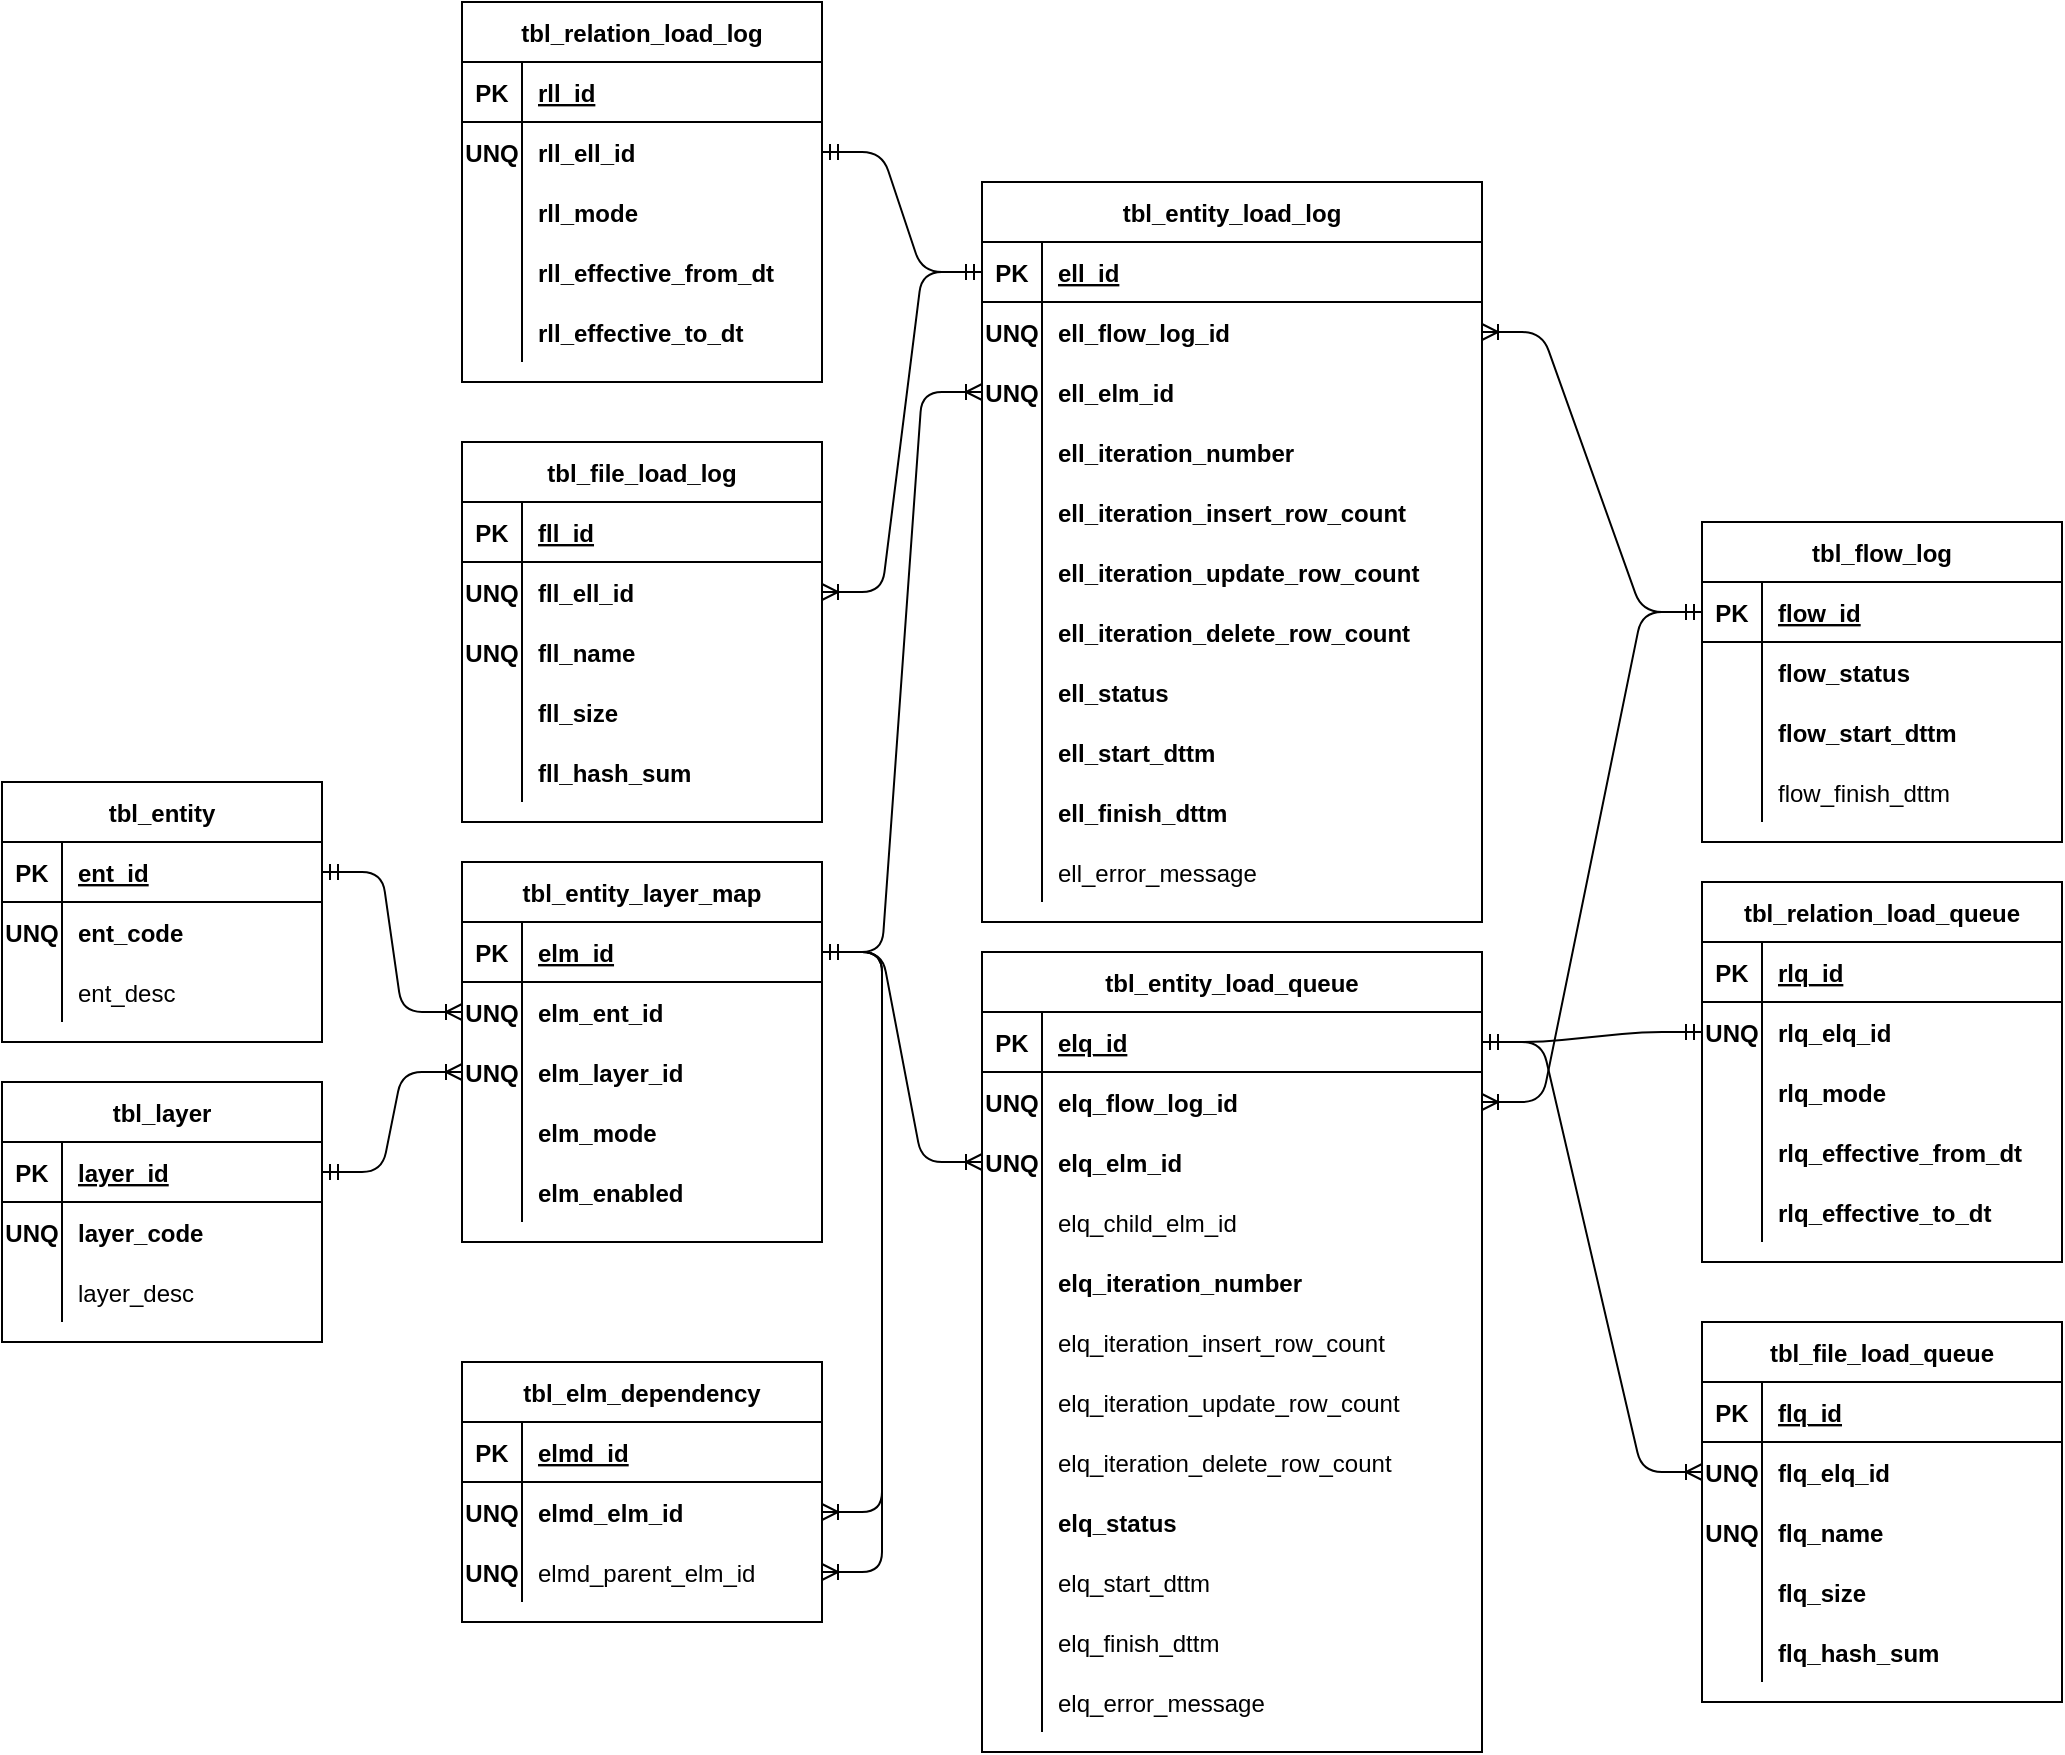 <mxfile version="14.5.1" type="device"><diagram id="R2lEEEUBdFMjLlhIrx00" name="Page-1"><mxGraphModel dx="2032" dy="1892" grid="1" gridSize="10" guides="1" tooltips="1" connect="1" arrows="1" fold="1" page="1" pageScale="1" pageWidth="850" pageHeight="1100" math="0" shadow="0" extFonts="Permanent Marker^https://fonts.googleapis.com/css?family=Permanent+Marker"><root><mxCell id="0"/><mxCell id="1" parent="0"/><mxCell id="C-vyLk0tnHw3VtMMgP7b-2" value="tbl_layer" style="shape=table;startSize=30;container=1;collapsible=1;childLayout=tableLayout;fixedRows=1;rowLines=0;fontStyle=1;align=center;resizeLast=1;" parent="1" vertex="1"><mxGeometry x="-20" y="120" width="160" height="130" as="geometry"/></mxCell><mxCell id="C-vyLk0tnHw3VtMMgP7b-3" value="" style="shape=partialRectangle;collapsible=0;dropTarget=0;pointerEvents=0;fillColor=none;points=[[0,0.5],[1,0.5]];portConstraint=eastwest;top=0;left=0;right=0;bottom=1;" parent="C-vyLk0tnHw3VtMMgP7b-2" vertex="1"><mxGeometry y="30" width="160" height="30" as="geometry"/></mxCell><mxCell id="C-vyLk0tnHw3VtMMgP7b-4" value="PK" style="shape=partialRectangle;overflow=hidden;connectable=0;fillColor=none;top=0;left=0;bottom=0;right=0;fontStyle=1;" parent="C-vyLk0tnHw3VtMMgP7b-3" vertex="1"><mxGeometry width="30" height="30" as="geometry"/></mxCell><mxCell id="C-vyLk0tnHw3VtMMgP7b-5" value="layer_id" style="shape=partialRectangle;overflow=hidden;connectable=0;fillColor=none;top=0;left=0;bottom=0;right=0;align=left;spacingLeft=6;fontStyle=5;" parent="C-vyLk0tnHw3VtMMgP7b-3" vertex="1"><mxGeometry x="30" width="130" height="30" as="geometry"/></mxCell><mxCell id="C-vyLk0tnHw3VtMMgP7b-6" value="" style="shape=partialRectangle;collapsible=0;dropTarget=0;pointerEvents=0;fillColor=none;points=[[0,0.5],[1,0.5]];portConstraint=eastwest;top=0;left=0;right=0;bottom=0;" parent="C-vyLk0tnHw3VtMMgP7b-2" vertex="1"><mxGeometry y="60" width="160" height="30" as="geometry"/></mxCell><mxCell id="C-vyLk0tnHw3VtMMgP7b-7" value="UNQ" style="shape=partialRectangle;overflow=hidden;connectable=0;fillColor=none;top=0;left=0;bottom=0;right=0;fontStyle=1" parent="C-vyLk0tnHw3VtMMgP7b-6" vertex="1"><mxGeometry width="30" height="30" as="geometry"/></mxCell><mxCell id="C-vyLk0tnHw3VtMMgP7b-8" value="layer_code" style="shape=partialRectangle;overflow=hidden;connectable=0;fillColor=none;top=0;left=0;bottom=0;right=0;align=left;spacingLeft=6;fontStyle=1" parent="C-vyLk0tnHw3VtMMgP7b-6" vertex="1"><mxGeometry x="30" width="130" height="30" as="geometry"/></mxCell><mxCell id="C-vyLk0tnHw3VtMMgP7b-9" value="" style="shape=partialRectangle;collapsible=0;dropTarget=0;pointerEvents=0;fillColor=none;points=[[0,0.5],[1,0.5]];portConstraint=eastwest;top=0;left=0;right=0;bottom=0;" parent="C-vyLk0tnHw3VtMMgP7b-2" vertex="1"><mxGeometry y="90" width="160" height="30" as="geometry"/></mxCell><mxCell id="C-vyLk0tnHw3VtMMgP7b-10" value="" style="shape=partialRectangle;overflow=hidden;connectable=0;fillColor=none;top=0;left=0;bottom=0;right=0;" parent="C-vyLk0tnHw3VtMMgP7b-9" vertex="1"><mxGeometry width="30" height="30" as="geometry"/></mxCell><mxCell id="C-vyLk0tnHw3VtMMgP7b-11" value="layer_desc" style="shape=partialRectangle;overflow=hidden;connectable=0;fillColor=none;top=0;left=0;bottom=0;right=0;align=left;spacingLeft=6;" parent="C-vyLk0tnHw3VtMMgP7b-9" vertex="1"><mxGeometry x="30" width="130" height="30" as="geometry"/></mxCell><mxCell id="C-vyLk0tnHw3VtMMgP7b-13" value="tbl_flow_log" style="shape=table;startSize=30;container=1;collapsible=1;childLayout=tableLayout;fixedRows=1;rowLines=0;fontStyle=1;align=center;resizeLast=1;" parent="1" vertex="1"><mxGeometry x="830" y="-160" width="180" height="160" as="geometry"/></mxCell><mxCell id="C-vyLk0tnHw3VtMMgP7b-14" value="" style="shape=partialRectangle;collapsible=0;dropTarget=0;pointerEvents=0;fillColor=none;points=[[0,0.5],[1,0.5]];portConstraint=eastwest;top=0;left=0;right=0;bottom=1;" parent="C-vyLk0tnHw3VtMMgP7b-13" vertex="1"><mxGeometry y="30" width="180" height="30" as="geometry"/></mxCell><mxCell id="C-vyLk0tnHw3VtMMgP7b-15" value="PK" style="shape=partialRectangle;overflow=hidden;connectable=0;fillColor=none;top=0;left=0;bottom=0;right=0;fontStyle=1;" parent="C-vyLk0tnHw3VtMMgP7b-14" vertex="1"><mxGeometry width="30" height="30" as="geometry"/></mxCell><mxCell id="C-vyLk0tnHw3VtMMgP7b-16" value="flow_id" style="shape=partialRectangle;overflow=hidden;connectable=0;fillColor=none;top=0;left=0;bottom=0;right=0;align=left;spacingLeft=6;fontStyle=5;" parent="C-vyLk0tnHw3VtMMgP7b-14" vertex="1"><mxGeometry x="30" width="150" height="30" as="geometry"/></mxCell><mxCell id="n-sqBbWJOkg3POBEZH9E-104" value="" style="shape=partialRectangle;collapsible=0;dropTarget=0;pointerEvents=0;fillColor=none;points=[[0,0.5],[1,0.5]];portConstraint=eastwest;top=0;left=0;right=0;bottom=0;" parent="C-vyLk0tnHw3VtMMgP7b-13" vertex="1"><mxGeometry y="60" width="180" height="30" as="geometry"/></mxCell><mxCell id="n-sqBbWJOkg3POBEZH9E-105" value="" style="shape=partialRectangle;overflow=hidden;connectable=0;fillColor=none;top=0;left=0;bottom=0;right=0;" parent="n-sqBbWJOkg3POBEZH9E-104" vertex="1"><mxGeometry width="30" height="30" as="geometry"/></mxCell><mxCell id="n-sqBbWJOkg3POBEZH9E-106" value="flow_status" style="shape=partialRectangle;overflow=hidden;connectable=0;fillColor=none;top=0;left=0;bottom=0;right=0;align=left;spacingLeft=6;fontStyle=1" parent="n-sqBbWJOkg3POBEZH9E-104" vertex="1"><mxGeometry x="30" width="150" height="30" as="geometry"/></mxCell><mxCell id="C-vyLk0tnHw3VtMMgP7b-17" value="" style="shape=partialRectangle;collapsible=0;dropTarget=0;pointerEvents=0;fillColor=none;points=[[0,0.5],[1,0.5]];portConstraint=eastwest;top=0;left=0;right=0;bottom=0;" parent="C-vyLk0tnHw3VtMMgP7b-13" vertex="1"><mxGeometry y="90" width="180" height="30" as="geometry"/></mxCell><mxCell id="C-vyLk0tnHw3VtMMgP7b-18" value="" style="shape=partialRectangle;overflow=hidden;connectable=0;fillColor=none;top=0;left=0;bottom=0;right=0;" parent="C-vyLk0tnHw3VtMMgP7b-17" vertex="1"><mxGeometry width="30" height="30" as="geometry"/></mxCell><mxCell id="C-vyLk0tnHw3VtMMgP7b-19" value="flow_start_dttm" style="shape=partialRectangle;overflow=hidden;connectable=0;fillColor=none;top=0;left=0;bottom=0;right=0;align=left;spacingLeft=6;fontStyle=1" parent="C-vyLk0tnHw3VtMMgP7b-17" vertex="1"><mxGeometry x="30" width="150" height="30" as="geometry"/></mxCell><mxCell id="C-vyLk0tnHw3VtMMgP7b-20" value="" style="shape=partialRectangle;collapsible=0;dropTarget=0;pointerEvents=0;fillColor=none;points=[[0,0.5],[1,0.5]];portConstraint=eastwest;top=0;left=0;right=0;bottom=0;" parent="C-vyLk0tnHw3VtMMgP7b-13" vertex="1"><mxGeometry y="120" width="180" height="30" as="geometry"/></mxCell><mxCell id="C-vyLk0tnHw3VtMMgP7b-21" value="" style="shape=partialRectangle;overflow=hidden;connectable=0;fillColor=none;top=0;left=0;bottom=0;right=0;" parent="C-vyLk0tnHw3VtMMgP7b-20" vertex="1"><mxGeometry width="30" height="30" as="geometry"/></mxCell><mxCell id="C-vyLk0tnHw3VtMMgP7b-22" value="flow_finish_dttm" style="shape=partialRectangle;overflow=hidden;connectable=0;fillColor=none;top=0;left=0;bottom=0;right=0;align=left;spacingLeft=6;" parent="C-vyLk0tnHw3VtMMgP7b-20" vertex="1"><mxGeometry x="30" width="150" height="30" as="geometry"/></mxCell><mxCell id="C-vyLk0tnHw3VtMMgP7b-23" value="tbl_entity" style="shape=table;startSize=30;container=1;collapsible=1;childLayout=tableLayout;fixedRows=1;rowLines=0;fontStyle=1;align=center;resizeLast=1;" parent="1" vertex="1"><mxGeometry x="-20" y="-30" width="160" height="130" as="geometry"/></mxCell><mxCell id="C-vyLk0tnHw3VtMMgP7b-24" value="" style="shape=partialRectangle;collapsible=0;dropTarget=0;pointerEvents=0;fillColor=none;points=[[0,0.5],[1,0.5]];portConstraint=eastwest;top=0;left=0;right=0;bottom=1;" parent="C-vyLk0tnHw3VtMMgP7b-23" vertex="1"><mxGeometry y="30" width="160" height="30" as="geometry"/></mxCell><mxCell id="C-vyLk0tnHw3VtMMgP7b-25" value="PK" style="shape=partialRectangle;overflow=hidden;connectable=0;fillColor=none;top=0;left=0;bottom=0;right=0;fontStyle=1;" parent="C-vyLk0tnHw3VtMMgP7b-24" vertex="1"><mxGeometry width="30" height="30" as="geometry"/></mxCell><mxCell id="C-vyLk0tnHw3VtMMgP7b-26" value="ent_id" style="shape=partialRectangle;overflow=hidden;connectable=0;fillColor=none;top=0;left=0;bottom=0;right=0;align=left;spacingLeft=6;fontStyle=5;" parent="C-vyLk0tnHw3VtMMgP7b-24" vertex="1"><mxGeometry x="30" width="130" height="30" as="geometry"/></mxCell><mxCell id="n-sqBbWJOkg3POBEZH9E-1" value="" style="shape=partialRectangle;collapsible=0;dropTarget=0;pointerEvents=0;fillColor=none;points=[[0,0.5],[1,0.5]];portConstraint=eastwest;top=0;left=0;right=0;bottom=0;" parent="C-vyLk0tnHw3VtMMgP7b-23" vertex="1"><mxGeometry y="60" width="160" height="30" as="geometry"/></mxCell><mxCell id="n-sqBbWJOkg3POBEZH9E-2" value="UNQ" style="shape=partialRectangle;overflow=hidden;connectable=0;fillColor=none;top=0;left=0;bottom=0;right=0;fontStyle=1" parent="n-sqBbWJOkg3POBEZH9E-1" vertex="1"><mxGeometry width="30" height="30" as="geometry"/></mxCell><mxCell id="n-sqBbWJOkg3POBEZH9E-3" value="ent_code" style="shape=partialRectangle;overflow=hidden;connectable=0;fillColor=none;top=0;left=0;bottom=0;right=0;align=left;spacingLeft=6;fontStyle=1" parent="n-sqBbWJOkg3POBEZH9E-1" vertex="1"><mxGeometry x="30" width="130" height="30" as="geometry"/></mxCell><mxCell id="n-sqBbWJOkg3POBEZH9E-7" value="" style="shape=partialRectangle;collapsible=0;dropTarget=0;pointerEvents=0;fillColor=none;points=[[0,0.5],[1,0.5]];portConstraint=eastwest;top=0;left=0;right=0;bottom=0;" parent="C-vyLk0tnHw3VtMMgP7b-23" vertex="1"><mxGeometry y="90" width="160" height="30" as="geometry"/></mxCell><mxCell id="n-sqBbWJOkg3POBEZH9E-8" value="" style="shape=partialRectangle;overflow=hidden;connectable=0;fillColor=none;top=0;left=0;bottom=0;right=0;" parent="n-sqBbWJOkg3POBEZH9E-7" vertex="1"><mxGeometry width="30" height="30" as="geometry"/></mxCell><mxCell id="n-sqBbWJOkg3POBEZH9E-9" value="ent_desc" style="shape=partialRectangle;overflow=hidden;connectable=0;fillColor=none;top=0;left=0;bottom=0;right=0;align=left;spacingLeft=6;fontStyle=0" parent="n-sqBbWJOkg3POBEZH9E-7" vertex="1"><mxGeometry x="30" width="130" height="30" as="geometry"/></mxCell><mxCell id="n-sqBbWJOkg3POBEZH9E-13" value="" style="edgeStyle=entityRelationEdgeStyle;fontSize=12;html=1;endArrow=ERoneToMany;startArrow=ERmandOne;" parent="1" source="C-vyLk0tnHw3VtMMgP7b-3" target="0YgivnZFi4WIbgcl_7bm-8" edge="1"><mxGeometry width="100" height="100" relative="1" as="geometry"><mxPoint x="370" y="460" as="sourcePoint"/><mxPoint x="470" y="360" as="targetPoint"/></mxGeometry></mxCell><mxCell id="n-sqBbWJOkg3POBEZH9E-30" value="" style="edgeStyle=entityRelationEdgeStyle;fontSize=12;html=1;endArrow=ERoneToMany;startArrow=ERmandOne;" parent="1" source="C-vyLk0tnHw3VtMMgP7b-14" target="n-sqBbWJOkg3POBEZH9E-35" edge="1"><mxGeometry width="100" height="100" relative="1" as="geometry"><mxPoint x="370" y="490" as="sourcePoint"/><mxPoint x="980" y="115" as="targetPoint"/></mxGeometry></mxCell><mxCell id="n-sqBbWJOkg3POBEZH9E-31" value="tbl_entity_load_log" style="shape=table;startSize=30;container=1;collapsible=1;childLayout=tableLayout;fixedRows=1;rowLines=0;fontStyle=1;align=center;resizeLast=1;" parent="1" vertex="1"><mxGeometry x="470" y="-330" width="250" height="370" as="geometry"/></mxCell><mxCell id="n-sqBbWJOkg3POBEZH9E-32" value="" style="shape=partialRectangle;collapsible=0;dropTarget=0;pointerEvents=0;fillColor=none;top=0;left=0;bottom=1;right=0;points=[[0,0.5],[1,0.5]];portConstraint=eastwest;" parent="n-sqBbWJOkg3POBEZH9E-31" vertex="1"><mxGeometry y="30" width="250" height="30" as="geometry"/></mxCell><mxCell id="n-sqBbWJOkg3POBEZH9E-33" value="PK" style="shape=partialRectangle;connectable=0;fillColor=none;top=0;left=0;bottom=0;right=0;fontStyle=1;overflow=hidden;" parent="n-sqBbWJOkg3POBEZH9E-32" vertex="1"><mxGeometry width="30" height="30" as="geometry"/></mxCell><mxCell id="n-sqBbWJOkg3POBEZH9E-34" value="ell_id" style="shape=partialRectangle;connectable=0;fillColor=none;top=0;left=0;bottom=0;right=0;align=left;spacingLeft=6;fontStyle=5;overflow=hidden;" parent="n-sqBbWJOkg3POBEZH9E-32" vertex="1"><mxGeometry x="30" width="220" height="30" as="geometry"/></mxCell><mxCell id="n-sqBbWJOkg3POBEZH9E-35" value="" style="shape=partialRectangle;collapsible=0;dropTarget=0;pointerEvents=0;fillColor=none;top=0;left=0;bottom=0;right=0;points=[[0,0.5],[1,0.5]];portConstraint=eastwest;" parent="n-sqBbWJOkg3POBEZH9E-31" vertex="1"><mxGeometry y="60" width="250" height="30" as="geometry"/></mxCell><mxCell id="n-sqBbWJOkg3POBEZH9E-36" value="UNQ" style="shape=partialRectangle;connectable=0;fillColor=none;top=0;left=0;bottom=0;right=0;editable=1;overflow=hidden;fontStyle=1" parent="n-sqBbWJOkg3POBEZH9E-35" vertex="1"><mxGeometry width="30" height="30" as="geometry"/></mxCell><mxCell id="n-sqBbWJOkg3POBEZH9E-37" value="ell_flow_log_id" style="shape=partialRectangle;connectable=0;fillColor=none;top=0;left=0;bottom=0;right=0;align=left;spacingLeft=6;overflow=hidden;fontStyle=1" parent="n-sqBbWJOkg3POBEZH9E-35" vertex="1"><mxGeometry x="30" width="220" height="30" as="geometry"/></mxCell><mxCell id="n-sqBbWJOkg3POBEZH9E-38" value="" style="shape=partialRectangle;collapsible=0;dropTarget=0;pointerEvents=0;fillColor=none;top=0;left=0;bottom=0;right=0;points=[[0,0.5],[1,0.5]];portConstraint=eastwest;" parent="n-sqBbWJOkg3POBEZH9E-31" vertex="1"><mxGeometry y="90" width="250" height="30" as="geometry"/></mxCell><mxCell id="n-sqBbWJOkg3POBEZH9E-39" value="UNQ" style="shape=partialRectangle;connectable=0;fillColor=none;top=0;left=0;bottom=0;right=0;editable=1;overflow=hidden;fontStyle=1" parent="n-sqBbWJOkg3POBEZH9E-38" vertex="1"><mxGeometry width="30" height="30" as="geometry"/></mxCell><mxCell id="n-sqBbWJOkg3POBEZH9E-40" value="ell_elm_id" style="shape=partialRectangle;connectable=0;fillColor=none;top=0;left=0;bottom=0;right=0;align=left;spacingLeft=6;overflow=hidden;fontStyle=1" parent="n-sqBbWJOkg3POBEZH9E-38" vertex="1"><mxGeometry x="30" width="220" height="30" as="geometry"/></mxCell><mxCell id="n-sqBbWJOkg3POBEZH9E-67" value="" style="shape=partialRectangle;collapsible=0;dropTarget=0;pointerEvents=0;fillColor=none;top=0;left=0;bottom=0;right=0;points=[[0,0.5],[1,0.5]];portConstraint=eastwest;" parent="n-sqBbWJOkg3POBEZH9E-31" vertex="1"><mxGeometry y="120" width="250" height="30" as="geometry"/></mxCell><mxCell id="n-sqBbWJOkg3POBEZH9E-68" value="" style="shape=partialRectangle;connectable=0;fillColor=none;top=0;left=0;bottom=0;right=0;editable=1;overflow=hidden;" parent="n-sqBbWJOkg3POBEZH9E-67" vertex="1"><mxGeometry width="30" height="30" as="geometry"/></mxCell><mxCell id="n-sqBbWJOkg3POBEZH9E-69" value="ell_iteration_number" style="shape=partialRectangle;connectable=0;fillColor=none;top=0;left=0;bottom=0;right=0;align=left;spacingLeft=6;overflow=hidden;fontStyle=1" parent="n-sqBbWJOkg3POBEZH9E-67" vertex="1"><mxGeometry x="30" width="220" height="30" as="geometry"/></mxCell><mxCell id="n-sqBbWJOkg3POBEZH9E-70" value="" style="shape=partialRectangle;collapsible=0;dropTarget=0;pointerEvents=0;fillColor=none;top=0;left=0;bottom=0;right=0;points=[[0,0.5],[1,0.5]];portConstraint=eastwest;" parent="n-sqBbWJOkg3POBEZH9E-31" vertex="1"><mxGeometry y="150" width="250" height="30" as="geometry"/></mxCell><mxCell id="n-sqBbWJOkg3POBEZH9E-71" value="" style="shape=partialRectangle;connectable=0;fillColor=none;top=0;left=0;bottom=0;right=0;editable=1;overflow=hidden;" parent="n-sqBbWJOkg3POBEZH9E-70" vertex="1"><mxGeometry width="30" height="30" as="geometry"/></mxCell><mxCell id="n-sqBbWJOkg3POBEZH9E-72" value="ell_iteration_insert_row_count" style="shape=partialRectangle;connectable=0;fillColor=none;top=0;left=0;bottom=0;right=0;align=left;spacingLeft=6;overflow=hidden;fontStyle=1" parent="n-sqBbWJOkg3POBEZH9E-70" vertex="1"><mxGeometry x="30" width="220" height="30" as="geometry"/></mxCell><mxCell id="0YgivnZFi4WIbgcl_7bm-109" value="" style="shape=partialRectangle;collapsible=0;dropTarget=0;pointerEvents=0;fillColor=none;top=0;left=0;bottom=0;right=0;points=[[0,0.5],[1,0.5]];portConstraint=eastwest;" parent="n-sqBbWJOkg3POBEZH9E-31" vertex="1"><mxGeometry y="180" width="250" height="30" as="geometry"/></mxCell><mxCell id="0YgivnZFi4WIbgcl_7bm-110" value="" style="shape=partialRectangle;connectable=0;fillColor=none;top=0;left=0;bottom=0;right=0;editable=1;overflow=hidden;" parent="0YgivnZFi4WIbgcl_7bm-109" vertex="1"><mxGeometry width="30" height="30" as="geometry"/></mxCell><mxCell id="0YgivnZFi4WIbgcl_7bm-111" value="ell_iteration_update_row_count" style="shape=partialRectangle;connectable=0;fillColor=none;top=0;left=0;bottom=0;right=0;align=left;spacingLeft=6;overflow=hidden;fontStyle=1" parent="0YgivnZFi4WIbgcl_7bm-109" vertex="1"><mxGeometry x="30" width="220" height="30" as="geometry"/></mxCell><mxCell id="0YgivnZFi4WIbgcl_7bm-112" value="" style="shape=partialRectangle;collapsible=0;dropTarget=0;pointerEvents=0;fillColor=none;top=0;left=0;bottom=0;right=0;points=[[0,0.5],[1,0.5]];portConstraint=eastwest;" parent="n-sqBbWJOkg3POBEZH9E-31" vertex="1"><mxGeometry y="210" width="250" height="30" as="geometry"/></mxCell><mxCell id="0YgivnZFi4WIbgcl_7bm-113" value="" style="shape=partialRectangle;connectable=0;fillColor=none;top=0;left=0;bottom=0;right=0;editable=1;overflow=hidden;" parent="0YgivnZFi4WIbgcl_7bm-112" vertex="1"><mxGeometry width="30" height="30" as="geometry"/></mxCell><mxCell id="0YgivnZFi4WIbgcl_7bm-114" value="ell_iteration_delete_row_count" style="shape=partialRectangle;connectable=0;fillColor=none;top=0;left=0;bottom=0;right=0;align=left;spacingLeft=6;overflow=hidden;fontStyle=1" parent="0YgivnZFi4WIbgcl_7bm-112" vertex="1"><mxGeometry x="30" width="220" height="30" as="geometry"/></mxCell><mxCell id="n-sqBbWJOkg3POBEZH9E-41" value="" style="shape=partialRectangle;collapsible=0;dropTarget=0;pointerEvents=0;fillColor=none;top=0;left=0;bottom=0;right=0;points=[[0,0.5],[1,0.5]];portConstraint=eastwest;" parent="n-sqBbWJOkg3POBEZH9E-31" vertex="1"><mxGeometry y="240" width="250" height="30" as="geometry"/></mxCell><mxCell id="n-sqBbWJOkg3POBEZH9E-42" value="" style="shape=partialRectangle;connectable=0;fillColor=none;top=0;left=0;bottom=0;right=0;editable=1;overflow=hidden;" parent="n-sqBbWJOkg3POBEZH9E-41" vertex="1"><mxGeometry width="30" height="30" as="geometry"/></mxCell><mxCell id="n-sqBbWJOkg3POBEZH9E-43" value="ell_status" style="shape=partialRectangle;connectable=0;fillColor=none;top=0;left=0;bottom=0;right=0;align=left;spacingLeft=6;overflow=hidden;fontStyle=1" parent="n-sqBbWJOkg3POBEZH9E-41" vertex="1"><mxGeometry x="30" width="220" height="30" as="geometry"/></mxCell><mxCell id="n-sqBbWJOkg3POBEZH9E-53" value="" style="shape=partialRectangle;collapsible=0;dropTarget=0;pointerEvents=0;fillColor=none;top=0;left=0;bottom=0;right=0;points=[[0,0.5],[1,0.5]];portConstraint=eastwest;" parent="n-sqBbWJOkg3POBEZH9E-31" vertex="1"><mxGeometry y="270" width="250" height="30" as="geometry"/></mxCell><mxCell id="n-sqBbWJOkg3POBEZH9E-54" value="" style="shape=partialRectangle;connectable=0;fillColor=none;top=0;left=0;bottom=0;right=0;editable=1;overflow=hidden;" parent="n-sqBbWJOkg3POBEZH9E-53" vertex="1"><mxGeometry width="30" height="30" as="geometry"/></mxCell><mxCell id="n-sqBbWJOkg3POBEZH9E-55" value="ell_start_dttm" style="shape=partialRectangle;connectable=0;fillColor=none;top=0;left=0;bottom=0;right=0;align=left;spacingLeft=6;overflow=hidden;fontStyle=1" parent="n-sqBbWJOkg3POBEZH9E-53" vertex="1"><mxGeometry x="30" width="220" height="30" as="geometry"/></mxCell><mxCell id="n-sqBbWJOkg3POBEZH9E-56" value="" style="shape=partialRectangle;collapsible=0;dropTarget=0;pointerEvents=0;fillColor=none;top=0;left=0;bottom=0;right=0;points=[[0,0.5],[1,0.5]];portConstraint=eastwest;" parent="n-sqBbWJOkg3POBEZH9E-31" vertex="1"><mxGeometry y="300" width="250" height="30" as="geometry"/></mxCell><mxCell id="n-sqBbWJOkg3POBEZH9E-57" value="" style="shape=partialRectangle;connectable=0;fillColor=none;top=0;left=0;bottom=0;right=0;editable=1;overflow=hidden;" parent="n-sqBbWJOkg3POBEZH9E-56" vertex="1"><mxGeometry width="30" height="30" as="geometry"/></mxCell><mxCell id="n-sqBbWJOkg3POBEZH9E-58" value="ell_finish_dttm" style="shape=partialRectangle;connectable=0;fillColor=none;top=0;left=0;bottom=0;right=0;align=left;spacingLeft=6;overflow=hidden;fontStyle=1" parent="n-sqBbWJOkg3POBEZH9E-56" vertex="1"><mxGeometry x="30" width="220" height="30" as="geometry"/></mxCell><mxCell id="n-sqBbWJOkg3POBEZH9E-59" value="" style="shape=partialRectangle;collapsible=0;dropTarget=0;pointerEvents=0;fillColor=none;top=0;left=0;bottom=0;right=0;points=[[0,0.5],[1,0.5]];portConstraint=eastwest;" parent="n-sqBbWJOkg3POBEZH9E-31" vertex="1"><mxGeometry y="330" width="250" height="30" as="geometry"/></mxCell><mxCell id="n-sqBbWJOkg3POBEZH9E-60" value="" style="shape=partialRectangle;connectable=0;fillColor=none;top=0;left=0;bottom=0;right=0;editable=1;overflow=hidden;" parent="n-sqBbWJOkg3POBEZH9E-59" vertex="1"><mxGeometry width="30" height="30" as="geometry"/></mxCell><mxCell id="n-sqBbWJOkg3POBEZH9E-61" value="ell_error_message" style="shape=partialRectangle;connectable=0;fillColor=none;top=0;left=0;bottom=0;right=0;align=left;spacingLeft=6;overflow=hidden;" parent="n-sqBbWJOkg3POBEZH9E-59" vertex="1"><mxGeometry x="30" width="220" height="30" as="geometry"/></mxCell><mxCell id="n-sqBbWJOkg3POBEZH9E-52" value="" style="edgeStyle=entityRelationEdgeStyle;fontSize=12;html=1;endArrow=ERoneToMany;startArrow=ERmandOne;" parent="1" source="0YgivnZFi4WIbgcl_7bm-2" target="n-sqBbWJOkg3POBEZH9E-38" edge="1"><mxGeometry width="100" height="100" relative="1" as="geometry"><mxPoint x="710" y="-10" as="sourcePoint"/><mxPoint x="810" y="-110" as="targetPoint"/></mxGeometry></mxCell><mxCell id="n-sqBbWJOkg3POBEZH9E-73" value="tbl_relation_load_log" style="shape=table;startSize=30;container=1;collapsible=1;childLayout=tableLayout;fixedRows=1;rowLines=0;fontStyle=1;align=center;resizeLast=1;" parent="1" vertex="1"><mxGeometry x="210" y="-420" width="180" height="190" as="geometry"/></mxCell><mxCell id="n-sqBbWJOkg3POBEZH9E-74" value="" style="shape=partialRectangle;collapsible=0;dropTarget=0;pointerEvents=0;fillColor=none;top=0;left=0;bottom=1;right=0;points=[[0,0.5],[1,0.5]];portConstraint=eastwest;" parent="n-sqBbWJOkg3POBEZH9E-73" vertex="1"><mxGeometry y="30" width="180" height="30" as="geometry"/></mxCell><mxCell id="n-sqBbWJOkg3POBEZH9E-75" value="PK" style="shape=partialRectangle;connectable=0;fillColor=none;top=0;left=0;bottom=0;right=0;fontStyle=1;overflow=hidden;" parent="n-sqBbWJOkg3POBEZH9E-74" vertex="1"><mxGeometry width="30" height="30" as="geometry"/></mxCell><mxCell id="n-sqBbWJOkg3POBEZH9E-76" value="rll_id" style="shape=partialRectangle;connectable=0;fillColor=none;top=0;left=0;bottom=0;right=0;align=left;spacingLeft=6;fontStyle=5;overflow=hidden;" parent="n-sqBbWJOkg3POBEZH9E-74" vertex="1"><mxGeometry x="30" width="150" height="30" as="geometry"/></mxCell><mxCell id="n-sqBbWJOkg3POBEZH9E-77" value="" style="shape=partialRectangle;collapsible=0;dropTarget=0;pointerEvents=0;fillColor=none;top=0;left=0;bottom=0;right=0;points=[[0,0.5],[1,0.5]];portConstraint=eastwest;" parent="n-sqBbWJOkg3POBEZH9E-73" vertex="1"><mxGeometry y="60" width="180" height="30" as="geometry"/></mxCell><mxCell id="n-sqBbWJOkg3POBEZH9E-78" value="UNQ" style="shape=partialRectangle;connectable=0;fillColor=none;top=0;left=0;bottom=0;right=0;editable=1;overflow=hidden;fontStyle=1" parent="n-sqBbWJOkg3POBEZH9E-77" vertex="1"><mxGeometry width="30" height="30" as="geometry"/></mxCell><mxCell id="n-sqBbWJOkg3POBEZH9E-79" value="rll_ell_id" style="shape=partialRectangle;connectable=0;fillColor=none;top=0;left=0;bottom=0;right=0;align=left;spacingLeft=6;overflow=hidden;fontStyle=1" parent="n-sqBbWJOkg3POBEZH9E-77" vertex="1"><mxGeometry x="30" width="150" height="30" as="geometry"/></mxCell><mxCell id="n-sqBbWJOkg3POBEZH9E-107" value="" style="shape=partialRectangle;collapsible=0;dropTarget=0;pointerEvents=0;fillColor=none;top=0;left=0;bottom=0;right=0;points=[[0,0.5],[1,0.5]];portConstraint=eastwest;" parent="n-sqBbWJOkg3POBEZH9E-73" vertex="1"><mxGeometry y="90" width="180" height="30" as="geometry"/></mxCell><mxCell id="n-sqBbWJOkg3POBEZH9E-108" value="" style="shape=partialRectangle;connectable=0;fillColor=none;top=0;left=0;bottom=0;right=0;editable=1;overflow=hidden;" parent="n-sqBbWJOkg3POBEZH9E-107" vertex="1"><mxGeometry width="30" height="30" as="geometry"/></mxCell><mxCell id="n-sqBbWJOkg3POBEZH9E-109" value="rll_mode" style="shape=partialRectangle;connectable=0;fillColor=none;top=0;left=0;bottom=0;right=0;align=left;spacingLeft=6;overflow=hidden;fontStyle=1" parent="n-sqBbWJOkg3POBEZH9E-107" vertex="1"><mxGeometry x="30" width="150" height="30" as="geometry"/></mxCell><mxCell id="n-sqBbWJOkg3POBEZH9E-80" value="" style="shape=partialRectangle;collapsible=0;dropTarget=0;pointerEvents=0;fillColor=none;top=0;left=0;bottom=0;right=0;points=[[0,0.5],[1,0.5]];portConstraint=eastwest;" parent="n-sqBbWJOkg3POBEZH9E-73" vertex="1"><mxGeometry y="120" width="180" height="30" as="geometry"/></mxCell><mxCell id="n-sqBbWJOkg3POBEZH9E-81" value="" style="shape=partialRectangle;connectable=0;fillColor=none;top=0;left=0;bottom=0;right=0;editable=1;overflow=hidden;" parent="n-sqBbWJOkg3POBEZH9E-80" vertex="1"><mxGeometry width="30" height="30" as="geometry"/></mxCell><mxCell id="n-sqBbWJOkg3POBEZH9E-82" value="rll_effective_from_dt" style="shape=partialRectangle;connectable=0;fillColor=none;top=0;left=0;bottom=0;right=0;align=left;spacingLeft=6;overflow=hidden;fontStyle=1" parent="n-sqBbWJOkg3POBEZH9E-80" vertex="1"><mxGeometry x="30" width="150" height="30" as="geometry"/></mxCell><mxCell id="n-sqBbWJOkg3POBEZH9E-83" value="" style="shape=partialRectangle;collapsible=0;dropTarget=0;pointerEvents=0;fillColor=none;top=0;left=0;bottom=0;right=0;points=[[0,0.5],[1,0.5]];portConstraint=eastwest;" parent="n-sqBbWJOkg3POBEZH9E-73" vertex="1"><mxGeometry y="150" width="180" height="30" as="geometry"/></mxCell><mxCell id="n-sqBbWJOkg3POBEZH9E-84" value="" style="shape=partialRectangle;connectable=0;fillColor=none;top=0;left=0;bottom=0;right=0;editable=1;overflow=hidden;" parent="n-sqBbWJOkg3POBEZH9E-83" vertex="1"><mxGeometry width="30" height="30" as="geometry"/></mxCell><mxCell id="n-sqBbWJOkg3POBEZH9E-85" value="rll_effective_to_dt" style="shape=partialRectangle;connectable=0;fillColor=none;top=0;left=0;bottom=0;right=0;align=left;spacingLeft=6;overflow=hidden;fontStyle=1" parent="n-sqBbWJOkg3POBEZH9E-83" vertex="1"><mxGeometry x="30" width="150" height="30" as="geometry"/></mxCell><mxCell id="n-sqBbWJOkg3POBEZH9E-86" value="" style="edgeStyle=entityRelationEdgeStyle;fontSize=12;html=1;endArrow=ERmandOne;startArrow=ERmandOne;" parent="1" source="n-sqBbWJOkg3POBEZH9E-32" target="n-sqBbWJOkg3POBEZH9E-77" edge="1"><mxGeometry width="100" height="100" relative="1" as="geometry"><mxPoint x="630" y="-10" as="sourcePoint"/><mxPoint x="730" y="-110" as="targetPoint"/></mxGeometry></mxCell><mxCell id="n-sqBbWJOkg3POBEZH9E-87" value="tbl_file_load_log" style="shape=table;startSize=30;container=1;collapsible=1;childLayout=tableLayout;fixedRows=1;rowLines=0;fontStyle=1;align=center;resizeLast=1;" parent="1" vertex="1"><mxGeometry x="210" y="-200" width="180" height="190" as="geometry"/></mxCell><mxCell id="n-sqBbWJOkg3POBEZH9E-88" value="" style="shape=partialRectangle;collapsible=0;dropTarget=0;pointerEvents=0;fillColor=none;top=0;left=0;bottom=1;right=0;points=[[0,0.5],[1,0.5]];portConstraint=eastwest;" parent="n-sqBbWJOkg3POBEZH9E-87" vertex="1"><mxGeometry y="30" width="180" height="30" as="geometry"/></mxCell><mxCell id="n-sqBbWJOkg3POBEZH9E-89" value="PK" style="shape=partialRectangle;connectable=0;fillColor=none;top=0;left=0;bottom=0;right=0;fontStyle=1;overflow=hidden;" parent="n-sqBbWJOkg3POBEZH9E-88" vertex="1"><mxGeometry width="30" height="30" as="geometry"/></mxCell><mxCell id="n-sqBbWJOkg3POBEZH9E-90" value="fll_id" style="shape=partialRectangle;connectable=0;fillColor=none;top=0;left=0;bottom=0;right=0;align=left;spacingLeft=6;fontStyle=5;overflow=hidden;" parent="n-sqBbWJOkg3POBEZH9E-88" vertex="1"><mxGeometry x="30" width="150" height="30" as="geometry"/></mxCell><mxCell id="n-sqBbWJOkg3POBEZH9E-91" value="" style="shape=partialRectangle;collapsible=0;dropTarget=0;pointerEvents=0;fillColor=none;top=0;left=0;bottom=0;right=0;points=[[0,0.5],[1,0.5]];portConstraint=eastwest;" parent="n-sqBbWJOkg3POBEZH9E-87" vertex="1"><mxGeometry y="60" width="180" height="30" as="geometry"/></mxCell><mxCell id="n-sqBbWJOkg3POBEZH9E-92" value="UNQ" style="shape=partialRectangle;connectable=0;fillColor=none;top=0;left=0;bottom=0;right=0;editable=1;overflow=hidden;fontStyle=1" parent="n-sqBbWJOkg3POBEZH9E-91" vertex="1"><mxGeometry width="30" height="30" as="geometry"/></mxCell><mxCell id="n-sqBbWJOkg3POBEZH9E-93" value="fll_ell_id" style="shape=partialRectangle;connectable=0;fillColor=none;top=0;left=0;bottom=0;right=0;align=left;spacingLeft=6;overflow=hidden;fontStyle=1" parent="n-sqBbWJOkg3POBEZH9E-91" vertex="1"><mxGeometry x="30" width="150" height="30" as="geometry"/></mxCell><mxCell id="n-sqBbWJOkg3POBEZH9E-94" value="" style="shape=partialRectangle;collapsible=0;dropTarget=0;pointerEvents=0;fillColor=none;top=0;left=0;bottom=0;right=0;points=[[0,0.5],[1,0.5]];portConstraint=eastwest;" parent="n-sqBbWJOkg3POBEZH9E-87" vertex="1"><mxGeometry y="90" width="180" height="30" as="geometry"/></mxCell><mxCell id="n-sqBbWJOkg3POBEZH9E-95" value="UNQ" style="shape=partialRectangle;connectable=0;fillColor=none;top=0;left=0;bottom=0;right=0;editable=1;overflow=hidden;fontStyle=1" parent="n-sqBbWJOkg3POBEZH9E-94" vertex="1"><mxGeometry width="30" height="30" as="geometry"/></mxCell><mxCell id="n-sqBbWJOkg3POBEZH9E-96" value="fll_name" style="shape=partialRectangle;connectable=0;fillColor=none;top=0;left=0;bottom=0;right=0;align=left;spacingLeft=6;overflow=hidden;fontStyle=1" parent="n-sqBbWJOkg3POBEZH9E-94" vertex="1"><mxGeometry x="30" width="150" height="30" as="geometry"/></mxCell><mxCell id="n-sqBbWJOkg3POBEZH9E-97" value="" style="shape=partialRectangle;collapsible=0;dropTarget=0;pointerEvents=0;fillColor=none;top=0;left=0;bottom=0;right=0;points=[[0,0.5],[1,0.5]];portConstraint=eastwest;" parent="n-sqBbWJOkg3POBEZH9E-87" vertex="1"><mxGeometry y="120" width="180" height="30" as="geometry"/></mxCell><mxCell id="n-sqBbWJOkg3POBEZH9E-98" value="" style="shape=partialRectangle;connectable=0;fillColor=none;top=0;left=0;bottom=0;right=0;editable=1;overflow=hidden;" parent="n-sqBbWJOkg3POBEZH9E-97" vertex="1"><mxGeometry width="30" height="30" as="geometry"/></mxCell><mxCell id="n-sqBbWJOkg3POBEZH9E-99" value="fll_size" style="shape=partialRectangle;connectable=0;fillColor=none;top=0;left=0;bottom=0;right=0;align=left;spacingLeft=6;overflow=hidden;fontStyle=1" parent="n-sqBbWJOkg3POBEZH9E-97" vertex="1"><mxGeometry x="30" width="150" height="30" as="geometry"/></mxCell><mxCell id="n-sqBbWJOkg3POBEZH9E-100" value="" style="shape=partialRectangle;collapsible=0;dropTarget=0;pointerEvents=0;fillColor=none;top=0;left=0;bottom=0;right=0;points=[[0,0.5],[1,0.5]];portConstraint=eastwest;" parent="n-sqBbWJOkg3POBEZH9E-87" vertex="1"><mxGeometry y="150" width="180" height="30" as="geometry"/></mxCell><mxCell id="n-sqBbWJOkg3POBEZH9E-101" value="" style="shape=partialRectangle;connectable=0;fillColor=none;top=0;left=0;bottom=0;right=0;editable=1;overflow=hidden;" parent="n-sqBbWJOkg3POBEZH9E-100" vertex="1"><mxGeometry width="30" height="30" as="geometry"/></mxCell><mxCell id="n-sqBbWJOkg3POBEZH9E-102" value="fll_hash_sum" style="shape=partialRectangle;connectable=0;fillColor=none;top=0;left=0;bottom=0;right=0;align=left;spacingLeft=6;overflow=hidden;fontStyle=1" parent="n-sqBbWJOkg3POBEZH9E-100" vertex="1"><mxGeometry x="30" width="150" height="30" as="geometry"/></mxCell><mxCell id="n-sqBbWJOkg3POBEZH9E-103" value="" style="edgeStyle=entityRelationEdgeStyle;fontSize=12;html=1;endArrow=ERoneToMany;startArrow=ERmandOne;" parent="1" source="n-sqBbWJOkg3POBEZH9E-32" target="n-sqBbWJOkg3POBEZH9E-91" edge="1"><mxGeometry width="100" height="100" relative="1" as="geometry"><mxPoint x="630" y="-110" as="sourcePoint"/><mxPoint x="730" y="-210" as="targetPoint"/></mxGeometry></mxCell><mxCell id="0YgivnZFi4WIbgcl_7bm-1" value="tbl_entity_layer_map" style="shape=table;startSize=30;container=1;collapsible=1;childLayout=tableLayout;fixedRows=1;rowLines=0;fontStyle=1;align=center;resizeLast=1;" parent="1" vertex="1"><mxGeometry x="210" y="10" width="180" height="190" as="geometry"/></mxCell><mxCell id="0YgivnZFi4WIbgcl_7bm-2" value="" style="shape=partialRectangle;collapsible=0;dropTarget=0;pointerEvents=0;fillColor=none;top=0;left=0;bottom=1;right=0;points=[[0,0.5],[1,0.5]];portConstraint=eastwest;" parent="0YgivnZFi4WIbgcl_7bm-1" vertex="1"><mxGeometry y="30" width="180" height="30" as="geometry"/></mxCell><mxCell id="0YgivnZFi4WIbgcl_7bm-3" value="PK" style="shape=partialRectangle;connectable=0;fillColor=none;top=0;left=0;bottom=0;right=0;fontStyle=1;overflow=hidden;" parent="0YgivnZFi4WIbgcl_7bm-2" vertex="1"><mxGeometry width="30" height="30" as="geometry"/></mxCell><mxCell id="0YgivnZFi4WIbgcl_7bm-4" value="elm_id" style="shape=partialRectangle;connectable=0;fillColor=none;top=0;left=0;bottom=0;right=0;align=left;spacingLeft=6;fontStyle=5;overflow=hidden;" parent="0YgivnZFi4WIbgcl_7bm-2" vertex="1"><mxGeometry x="30" width="150" height="30" as="geometry"/></mxCell><mxCell id="0YgivnZFi4WIbgcl_7bm-5" value="" style="shape=partialRectangle;collapsible=0;dropTarget=0;pointerEvents=0;fillColor=none;top=0;left=0;bottom=0;right=0;points=[[0,0.5],[1,0.5]];portConstraint=eastwest;" parent="0YgivnZFi4WIbgcl_7bm-1" vertex="1"><mxGeometry y="60" width="180" height="30" as="geometry"/></mxCell><mxCell id="0YgivnZFi4WIbgcl_7bm-6" value="UNQ" style="shape=partialRectangle;connectable=0;fillColor=none;top=0;left=0;bottom=0;right=0;editable=1;overflow=hidden;fontStyle=1" parent="0YgivnZFi4WIbgcl_7bm-5" vertex="1"><mxGeometry width="30" height="30" as="geometry"/></mxCell><mxCell id="0YgivnZFi4WIbgcl_7bm-7" value="elm_ent_id" style="shape=partialRectangle;connectable=0;fillColor=none;top=0;left=0;bottom=0;right=0;align=left;spacingLeft=6;overflow=hidden;fontStyle=1" parent="0YgivnZFi4WIbgcl_7bm-5" vertex="1"><mxGeometry x="30" width="150" height="30" as="geometry"/></mxCell><mxCell id="0YgivnZFi4WIbgcl_7bm-8" value="" style="shape=partialRectangle;collapsible=0;dropTarget=0;pointerEvents=0;fillColor=none;top=0;left=0;bottom=0;right=0;points=[[0,0.5],[1,0.5]];portConstraint=eastwest;" parent="0YgivnZFi4WIbgcl_7bm-1" vertex="1"><mxGeometry y="90" width="180" height="30" as="geometry"/></mxCell><mxCell id="0YgivnZFi4WIbgcl_7bm-9" value="UNQ" style="shape=partialRectangle;connectable=0;fillColor=none;top=0;left=0;bottom=0;right=0;editable=1;overflow=hidden;fontStyle=1" parent="0YgivnZFi4WIbgcl_7bm-8" vertex="1"><mxGeometry width="30" height="30" as="geometry"/></mxCell><mxCell id="0YgivnZFi4WIbgcl_7bm-10" value="elm_layer_id" style="shape=partialRectangle;connectable=0;fillColor=none;top=0;left=0;bottom=0;right=0;align=left;spacingLeft=6;overflow=hidden;fontStyle=1" parent="0YgivnZFi4WIbgcl_7bm-8" vertex="1"><mxGeometry x="30" width="150" height="30" as="geometry"/></mxCell><mxCell id="0YgivnZFi4WIbgcl_7bm-11" value="" style="shape=partialRectangle;collapsible=0;dropTarget=0;pointerEvents=0;fillColor=none;top=0;left=0;bottom=0;right=0;points=[[0,0.5],[1,0.5]];portConstraint=eastwest;" parent="0YgivnZFi4WIbgcl_7bm-1" vertex="1"><mxGeometry y="120" width="180" height="30" as="geometry"/></mxCell><mxCell id="0YgivnZFi4WIbgcl_7bm-12" value="" style="shape=partialRectangle;connectable=0;fillColor=none;top=0;left=0;bottom=0;right=0;editable=1;overflow=hidden;" parent="0YgivnZFi4WIbgcl_7bm-11" vertex="1"><mxGeometry width="30" height="30" as="geometry"/></mxCell><mxCell id="0YgivnZFi4WIbgcl_7bm-13" value="elm_mode" style="shape=partialRectangle;connectable=0;fillColor=none;top=0;left=0;bottom=0;right=0;align=left;spacingLeft=6;overflow=hidden;fontStyle=1" parent="0YgivnZFi4WIbgcl_7bm-11" vertex="1"><mxGeometry x="30" width="150" height="30" as="geometry"/></mxCell><mxCell id="0YgivnZFi4WIbgcl_7bm-115" value="" style="shape=partialRectangle;collapsible=0;dropTarget=0;pointerEvents=0;fillColor=none;top=0;left=0;bottom=0;right=0;points=[[0,0.5],[1,0.5]];portConstraint=eastwest;" parent="0YgivnZFi4WIbgcl_7bm-1" vertex="1"><mxGeometry y="150" width="180" height="30" as="geometry"/></mxCell><mxCell id="0YgivnZFi4WIbgcl_7bm-116" value="" style="shape=partialRectangle;connectable=0;fillColor=none;top=0;left=0;bottom=0;right=0;editable=1;overflow=hidden;" parent="0YgivnZFi4WIbgcl_7bm-115" vertex="1"><mxGeometry width="30" height="30" as="geometry"/></mxCell><mxCell id="0YgivnZFi4WIbgcl_7bm-117" value="elm_enabled" style="shape=partialRectangle;connectable=0;fillColor=none;top=0;left=0;bottom=0;right=0;align=left;spacingLeft=6;overflow=hidden;fontStyle=1" parent="0YgivnZFi4WIbgcl_7bm-115" vertex="1"><mxGeometry x="30" width="150" height="30" as="geometry"/></mxCell><mxCell id="0YgivnZFi4WIbgcl_7bm-14" value="" style="edgeStyle=entityRelationEdgeStyle;fontSize=12;html=1;endArrow=ERoneToMany;startArrow=ERmandOne;" parent="1" source="C-vyLk0tnHw3VtMMgP7b-24" target="0YgivnZFi4WIbgcl_7bm-5" edge="1"><mxGeometry width="100" height="100" relative="1" as="geometry"><mxPoint x="680" y="285" as="sourcePoint"/><mxPoint x="525" y="315" as="targetPoint"/></mxGeometry></mxCell><mxCell id="0YgivnZFi4WIbgcl_7bm-15" value="tbl_elm_dependency" style="shape=table;startSize=30;container=1;collapsible=1;childLayout=tableLayout;fixedRows=1;rowLines=0;fontStyle=1;align=center;resizeLast=1;" parent="1" vertex="1"><mxGeometry x="210" y="260" width="180" height="130" as="geometry"/></mxCell><mxCell id="0YgivnZFi4WIbgcl_7bm-16" value="" style="shape=partialRectangle;collapsible=0;dropTarget=0;pointerEvents=0;fillColor=none;top=0;left=0;bottom=1;right=0;points=[[0,0.5],[1,0.5]];portConstraint=eastwest;" parent="0YgivnZFi4WIbgcl_7bm-15" vertex="1"><mxGeometry y="30" width="180" height="30" as="geometry"/></mxCell><mxCell id="0YgivnZFi4WIbgcl_7bm-17" value="PK" style="shape=partialRectangle;connectable=0;fillColor=none;top=0;left=0;bottom=0;right=0;fontStyle=1;overflow=hidden;" parent="0YgivnZFi4WIbgcl_7bm-16" vertex="1"><mxGeometry width="30" height="30" as="geometry"/></mxCell><mxCell id="0YgivnZFi4WIbgcl_7bm-18" value="elmd_id" style="shape=partialRectangle;connectable=0;fillColor=none;top=0;left=0;bottom=0;right=0;align=left;spacingLeft=6;fontStyle=5;overflow=hidden;" parent="0YgivnZFi4WIbgcl_7bm-16" vertex="1"><mxGeometry x="30" width="150" height="30" as="geometry"/></mxCell><mxCell id="0YgivnZFi4WIbgcl_7bm-19" value="" style="shape=partialRectangle;collapsible=0;dropTarget=0;pointerEvents=0;fillColor=none;top=0;left=0;bottom=0;right=0;points=[[0,0.5],[1,0.5]];portConstraint=eastwest;" parent="0YgivnZFi4WIbgcl_7bm-15" vertex="1"><mxGeometry y="60" width="180" height="30" as="geometry"/></mxCell><mxCell id="0YgivnZFi4WIbgcl_7bm-20" value="UNQ" style="shape=partialRectangle;connectable=0;fillColor=none;top=0;left=0;bottom=0;right=0;editable=1;overflow=hidden;fontStyle=1" parent="0YgivnZFi4WIbgcl_7bm-19" vertex="1"><mxGeometry width="30" height="30" as="geometry"/></mxCell><mxCell id="0YgivnZFi4WIbgcl_7bm-21" value="elmd_elm_id" style="shape=partialRectangle;connectable=0;fillColor=none;top=0;left=0;bottom=0;right=0;align=left;spacingLeft=6;overflow=hidden;fontStyle=1" parent="0YgivnZFi4WIbgcl_7bm-19" vertex="1"><mxGeometry x="30" width="150" height="30" as="geometry"/></mxCell><mxCell id="0YgivnZFi4WIbgcl_7bm-22" value="" style="shape=partialRectangle;collapsible=0;dropTarget=0;pointerEvents=0;fillColor=none;top=0;left=0;bottom=0;right=0;points=[[0,0.5],[1,0.5]];portConstraint=eastwest;" parent="0YgivnZFi4WIbgcl_7bm-15" vertex="1"><mxGeometry y="90" width="180" height="30" as="geometry"/></mxCell><mxCell id="0YgivnZFi4WIbgcl_7bm-23" value="UNQ" style="shape=partialRectangle;connectable=0;fillColor=none;top=0;left=0;bottom=0;right=0;editable=1;overflow=hidden;fontStyle=1" parent="0YgivnZFi4WIbgcl_7bm-22" vertex="1"><mxGeometry width="30" height="30" as="geometry"/></mxCell><mxCell id="0YgivnZFi4WIbgcl_7bm-24" value="elmd_parent_elm_id" style="shape=partialRectangle;connectable=0;fillColor=none;top=0;left=0;bottom=0;right=0;align=left;spacingLeft=6;overflow=hidden;fontStyle=0" parent="0YgivnZFi4WIbgcl_7bm-22" vertex="1"><mxGeometry x="30" width="150" height="30" as="geometry"/></mxCell><mxCell id="0YgivnZFi4WIbgcl_7bm-28" value="" style="edgeStyle=entityRelationEdgeStyle;fontSize=12;html=1;endArrow=ERoneToMany;startArrow=ERmandOne;" parent="1" source="0YgivnZFi4WIbgcl_7bm-2" target="0YgivnZFi4WIbgcl_7bm-19" edge="1"><mxGeometry width="100" height="100" relative="1" as="geometry"><mxPoint x="390" y="65" as="sourcePoint"/><mxPoint x="460" y="205" as="targetPoint"/></mxGeometry></mxCell><mxCell id="0YgivnZFi4WIbgcl_7bm-29" value="" style="edgeStyle=entityRelationEdgeStyle;fontSize=12;html=1;endArrow=ERoneToMany;startArrow=ERmandOne;" parent="1" source="0YgivnZFi4WIbgcl_7bm-2" target="0YgivnZFi4WIbgcl_7bm-22" edge="1"><mxGeometry width="100" height="100" relative="1" as="geometry"><mxPoint x="400" y="75" as="sourcePoint"/><mxPoint x="470" y="215" as="targetPoint"/></mxGeometry></mxCell><mxCell id="0YgivnZFi4WIbgcl_7bm-30" value="tbl_entity_load_queue" style="shape=table;startSize=30;container=1;collapsible=1;childLayout=tableLayout;fixedRows=1;rowLines=0;fontStyle=1;align=center;resizeLast=1;" parent="1" vertex="1"><mxGeometry x="470" y="55" width="250" height="400" as="geometry"/></mxCell><mxCell id="0YgivnZFi4WIbgcl_7bm-31" value="" style="shape=partialRectangle;collapsible=0;dropTarget=0;pointerEvents=0;fillColor=none;top=0;left=0;bottom=1;right=0;points=[[0,0.5],[1,0.5]];portConstraint=eastwest;" parent="0YgivnZFi4WIbgcl_7bm-30" vertex="1"><mxGeometry y="30" width="250" height="30" as="geometry"/></mxCell><mxCell id="0YgivnZFi4WIbgcl_7bm-32" value="PK" style="shape=partialRectangle;connectable=0;fillColor=none;top=0;left=0;bottom=0;right=0;fontStyle=1;overflow=hidden;" parent="0YgivnZFi4WIbgcl_7bm-31" vertex="1"><mxGeometry width="30" height="30" as="geometry"/></mxCell><mxCell id="0YgivnZFi4WIbgcl_7bm-33" value="elq_id" style="shape=partialRectangle;connectable=0;fillColor=none;top=0;left=0;bottom=0;right=0;align=left;spacingLeft=6;fontStyle=5;overflow=hidden;" parent="0YgivnZFi4WIbgcl_7bm-31" vertex="1"><mxGeometry x="30" width="220" height="30" as="geometry"/></mxCell><mxCell id="0YgivnZFi4WIbgcl_7bm-34" value="" style="shape=partialRectangle;collapsible=0;dropTarget=0;pointerEvents=0;fillColor=none;top=0;left=0;bottom=0;right=0;points=[[0,0.5],[1,0.5]];portConstraint=eastwest;" parent="0YgivnZFi4WIbgcl_7bm-30" vertex="1"><mxGeometry y="60" width="250" height="30" as="geometry"/></mxCell><mxCell id="0YgivnZFi4WIbgcl_7bm-35" value="UNQ" style="shape=partialRectangle;connectable=0;fillColor=none;top=0;left=0;bottom=0;right=0;editable=1;overflow=hidden;fontStyle=1" parent="0YgivnZFi4WIbgcl_7bm-34" vertex="1"><mxGeometry width="30" height="30" as="geometry"/></mxCell><mxCell id="0YgivnZFi4WIbgcl_7bm-36" value="elq_flow_log_id" style="shape=partialRectangle;connectable=0;fillColor=none;top=0;left=0;bottom=0;right=0;align=left;spacingLeft=6;overflow=hidden;fontStyle=1" parent="0YgivnZFi4WIbgcl_7bm-34" vertex="1"><mxGeometry x="30" width="220" height="30" as="geometry"/></mxCell><mxCell id="0YgivnZFi4WIbgcl_7bm-37" value="" style="shape=partialRectangle;collapsible=0;dropTarget=0;pointerEvents=0;fillColor=none;top=0;left=0;bottom=0;right=0;points=[[0,0.5],[1,0.5]];portConstraint=eastwest;" parent="0YgivnZFi4WIbgcl_7bm-30" vertex="1"><mxGeometry y="90" width="250" height="30" as="geometry"/></mxCell><mxCell id="0YgivnZFi4WIbgcl_7bm-38" value="UNQ" style="shape=partialRectangle;connectable=0;fillColor=none;top=0;left=0;bottom=0;right=0;editable=1;overflow=hidden;fontStyle=1" parent="0YgivnZFi4WIbgcl_7bm-37" vertex="1"><mxGeometry width="30" height="30" as="geometry"/></mxCell><mxCell id="0YgivnZFi4WIbgcl_7bm-39" value="elq_elm_id" style="shape=partialRectangle;connectable=0;fillColor=none;top=0;left=0;bottom=0;right=0;align=left;spacingLeft=6;overflow=hidden;fontStyle=1" parent="0YgivnZFi4WIbgcl_7bm-37" vertex="1"><mxGeometry x="30" width="220" height="30" as="geometry"/></mxCell><mxCell id="0YgivnZFi4WIbgcl_7bm-40" value="" style="shape=partialRectangle;collapsible=0;dropTarget=0;pointerEvents=0;fillColor=none;top=0;left=0;bottom=0;right=0;points=[[0,0.5],[1,0.5]];portConstraint=eastwest;" parent="0YgivnZFi4WIbgcl_7bm-30" vertex="1"><mxGeometry y="120" width="250" height="30" as="geometry"/></mxCell><mxCell id="0YgivnZFi4WIbgcl_7bm-41" value="" style="shape=partialRectangle;connectable=0;fillColor=none;top=0;left=0;bottom=0;right=0;editable=1;overflow=hidden;" parent="0YgivnZFi4WIbgcl_7bm-40" vertex="1"><mxGeometry width="30" height="30" as="geometry"/></mxCell><mxCell id="0YgivnZFi4WIbgcl_7bm-42" value="elq_child_elm_id" style="shape=partialRectangle;connectable=0;fillColor=none;top=0;left=0;bottom=0;right=0;align=left;spacingLeft=6;overflow=hidden;fontStyle=0" parent="0YgivnZFi4WIbgcl_7bm-40" vertex="1"><mxGeometry x="30" width="220" height="30" as="geometry"/></mxCell><mxCell id="0YgivnZFi4WIbgcl_7bm-46" value="" style="shape=partialRectangle;collapsible=0;dropTarget=0;pointerEvents=0;fillColor=none;top=0;left=0;bottom=0;right=0;points=[[0,0.5],[1,0.5]];portConstraint=eastwest;" parent="0YgivnZFi4WIbgcl_7bm-30" vertex="1"><mxGeometry y="150" width="250" height="30" as="geometry"/></mxCell><mxCell id="0YgivnZFi4WIbgcl_7bm-47" value="" style="shape=partialRectangle;connectable=0;fillColor=none;top=0;left=0;bottom=0;right=0;editable=1;overflow=hidden;" parent="0YgivnZFi4WIbgcl_7bm-46" vertex="1"><mxGeometry width="30" height="30" as="geometry"/></mxCell><mxCell id="0YgivnZFi4WIbgcl_7bm-48" value="elq_iteration_number" style="shape=partialRectangle;connectable=0;fillColor=none;top=0;left=0;bottom=0;right=0;align=left;spacingLeft=6;overflow=hidden;fontStyle=1" parent="0YgivnZFi4WIbgcl_7bm-46" vertex="1"><mxGeometry x="30" width="220" height="30" as="geometry"/></mxCell><mxCell id="0YgivnZFi4WIbgcl_7bm-49" value="" style="shape=partialRectangle;collapsible=0;dropTarget=0;pointerEvents=0;fillColor=none;top=0;left=0;bottom=0;right=0;points=[[0,0.5],[1,0.5]];portConstraint=eastwest;" parent="0YgivnZFi4WIbgcl_7bm-30" vertex="1"><mxGeometry y="180" width="250" height="30" as="geometry"/></mxCell><mxCell id="0YgivnZFi4WIbgcl_7bm-50" value="" style="shape=partialRectangle;connectable=0;fillColor=none;top=0;left=0;bottom=0;right=0;editable=1;overflow=hidden;" parent="0YgivnZFi4WIbgcl_7bm-49" vertex="1"><mxGeometry width="30" height="30" as="geometry"/></mxCell><mxCell id="0YgivnZFi4WIbgcl_7bm-51" value="elq_iteration_insert_row_count" style="shape=partialRectangle;connectable=0;fillColor=none;top=0;left=0;bottom=0;right=0;align=left;spacingLeft=6;overflow=hidden;" parent="0YgivnZFi4WIbgcl_7bm-49" vertex="1"><mxGeometry x="30" width="220" height="30" as="geometry"/></mxCell><mxCell id="0YgivnZFi4WIbgcl_7bm-52" value="" style="shape=partialRectangle;collapsible=0;dropTarget=0;pointerEvents=0;fillColor=none;top=0;left=0;bottom=0;right=0;points=[[0,0.5],[1,0.5]];portConstraint=eastwest;" parent="0YgivnZFi4WIbgcl_7bm-30" vertex="1"><mxGeometry y="210" width="250" height="30" as="geometry"/></mxCell><mxCell id="0YgivnZFi4WIbgcl_7bm-53" value="" style="shape=partialRectangle;connectable=0;fillColor=none;top=0;left=0;bottom=0;right=0;editable=1;overflow=hidden;" parent="0YgivnZFi4WIbgcl_7bm-52" vertex="1"><mxGeometry width="30" height="30" as="geometry"/></mxCell><mxCell id="0YgivnZFi4WIbgcl_7bm-54" value="elq_iteration_update_row_count" style="shape=partialRectangle;connectable=0;fillColor=none;top=0;left=0;bottom=0;right=0;align=left;spacingLeft=6;overflow=hidden;" parent="0YgivnZFi4WIbgcl_7bm-52" vertex="1"><mxGeometry x="30" width="220" height="30" as="geometry"/></mxCell><mxCell id="0YgivnZFi4WIbgcl_7bm-55" value="" style="shape=partialRectangle;collapsible=0;dropTarget=0;pointerEvents=0;fillColor=none;top=0;left=0;bottom=0;right=0;points=[[0,0.5],[1,0.5]];portConstraint=eastwest;" parent="0YgivnZFi4WIbgcl_7bm-30" vertex="1"><mxGeometry y="240" width="250" height="30" as="geometry"/></mxCell><mxCell id="0YgivnZFi4WIbgcl_7bm-56" value="" style="shape=partialRectangle;connectable=0;fillColor=none;top=0;left=0;bottom=0;right=0;editable=1;overflow=hidden;" parent="0YgivnZFi4WIbgcl_7bm-55" vertex="1"><mxGeometry width="30" height="30" as="geometry"/></mxCell><mxCell id="0YgivnZFi4WIbgcl_7bm-57" value="elq_iteration_delete_row_count" style="shape=partialRectangle;connectable=0;fillColor=none;top=0;left=0;bottom=0;right=0;align=left;spacingLeft=6;overflow=hidden;" parent="0YgivnZFi4WIbgcl_7bm-55" vertex="1"><mxGeometry x="30" width="220" height="30" as="geometry"/></mxCell><mxCell id="0YgivnZFi4WIbgcl_7bm-58" value="" style="shape=partialRectangle;collapsible=0;dropTarget=0;pointerEvents=0;fillColor=none;top=0;left=0;bottom=0;right=0;points=[[0,0.5],[1,0.5]];portConstraint=eastwest;" parent="0YgivnZFi4WIbgcl_7bm-30" vertex="1"><mxGeometry y="270" width="250" height="30" as="geometry"/></mxCell><mxCell id="0YgivnZFi4WIbgcl_7bm-59" value="" style="shape=partialRectangle;connectable=0;fillColor=none;top=0;left=0;bottom=0;right=0;editable=1;overflow=hidden;" parent="0YgivnZFi4WIbgcl_7bm-58" vertex="1"><mxGeometry width="30" height="30" as="geometry"/></mxCell><mxCell id="0YgivnZFi4WIbgcl_7bm-60" value="elq_status" style="shape=partialRectangle;connectable=0;fillColor=none;top=0;left=0;bottom=0;right=0;align=left;spacingLeft=6;overflow=hidden;fontStyle=1" parent="0YgivnZFi4WIbgcl_7bm-58" vertex="1"><mxGeometry x="30" width="220" height="30" as="geometry"/></mxCell><mxCell id="0YgivnZFi4WIbgcl_7bm-63" value="" style="shape=partialRectangle;collapsible=0;dropTarget=0;pointerEvents=0;fillColor=none;top=0;left=0;bottom=0;right=0;points=[[0,0.5],[1,0.5]];portConstraint=eastwest;" parent="0YgivnZFi4WIbgcl_7bm-30" vertex="1"><mxGeometry y="300" width="250" height="30" as="geometry"/></mxCell><mxCell id="0YgivnZFi4WIbgcl_7bm-64" value="" style="shape=partialRectangle;connectable=0;fillColor=none;top=0;left=0;bottom=0;right=0;editable=1;overflow=hidden;" parent="0YgivnZFi4WIbgcl_7bm-63" vertex="1"><mxGeometry width="30" height="30" as="geometry"/></mxCell><mxCell id="0YgivnZFi4WIbgcl_7bm-65" value="elq_start_dttm" style="shape=partialRectangle;connectable=0;fillColor=none;top=0;left=0;bottom=0;right=0;align=left;spacingLeft=6;overflow=hidden;fontStyle=0" parent="0YgivnZFi4WIbgcl_7bm-63" vertex="1"><mxGeometry x="30" width="220" height="30" as="geometry"/></mxCell><mxCell id="0YgivnZFi4WIbgcl_7bm-66" value="" style="shape=partialRectangle;collapsible=0;dropTarget=0;pointerEvents=0;fillColor=none;top=0;left=0;bottom=0;right=0;points=[[0,0.5],[1,0.5]];portConstraint=eastwest;" parent="0YgivnZFi4WIbgcl_7bm-30" vertex="1"><mxGeometry y="330" width="250" height="30" as="geometry"/></mxCell><mxCell id="0YgivnZFi4WIbgcl_7bm-67" value="" style="shape=partialRectangle;connectable=0;fillColor=none;top=0;left=0;bottom=0;right=0;editable=1;overflow=hidden;" parent="0YgivnZFi4WIbgcl_7bm-66" vertex="1"><mxGeometry width="30" height="30" as="geometry"/></mxCell><mxCell id="0YgivnZFi4WIbgcl_7bm-68" value="elq_finish_dttm" style="shape=partialRectangle;connectable=0;fillColor=none;top=0;left=0;bottom=0;right=0;align=left;spacingLeft=6;overflow=hidden;" parent="0YgivnZFi4WIbgcl_7bm-66" vertex="1"><mxGeometry x="30" width="220" height="30" as="geometry"/></mxCell><mxCell id="0YgivnZFi4WIbgcl_7bm-69" value="" style="shape=partialRectangle;collapsible=0;dropTarget=0;pointerEvents=0;fillColor=none;top=0;left=0;bottom=0;right=0;points=[[0,0.5],[1,0.5]];portConstraint=eastwest;" parent="0YgivnZFi4WIbgcl_7bm-30" vertex="1"><mxGeometry y="360" width="250" height="30" as="geometry"/></mxCell><mxCell id="0YgivnZFi4WIbgcl_7bm-70" value="" style="shape=partialRectangle;connectable=0;fillColor=none;top=0;left=0;bottom=0;right=0;editable=1;overflow=hidden;" parent="0YgivnZFi4WIbgcl_7bm-69" vertex="1"><mxGeometry width="30" height="30" as="geometry"/></mxCell><mxCell id="0YgivnZFi4WIbgcl_7bm-71" value="elq_error_message" style="shape=partialRectangle;connectable=0;fillColor=none;top=0;left=0;bottom=0;right=0;align=left;spacingLeft=6;overflow=hidden;" parent="0YgivnZFi4WIbgcl_7bm-69" vertex="1"><mxGeometry x="30" width="220" height="30" as="geometry"/></mxCell><mxCell id="0YgivnZFi4WIbgcl_7bm-61" value="" style="edgeStyle=entityRelationEdgeStyle;fontSize=12;html=1;endArrow=ERoneToMany;startArrow=ERmandOne;jumpStyle=arc;" parent="1" source="C-vyLk0tnHw3VtMMgP7b-14" target="0YgivnZFi4WIbgcl_7bm-34" edge="1"><mxGeometry width="100" height="100" relative="1" as="geometry"><mxPoint x="820" y="95" as="sourcePoint"/><mxPoint x="730" y="-205" as="targetPoint"/></mxGeometry></mxCell><mxCell id="0YgivnZFi4WIbgcl_7bm-62" value="" style="edgeStyle=entityRelationEdgeStyle;fontSize=12;html=1;endArrow=ERoneToMany;startArrow=ERmandOne;" parent="1" source="0YgivnZFi4WIbgcl_7bm-2" target="0YgivnZFi4WIbgcl_7bm-37" edge="1"><mxGeometry width="100" height="100" relative="1" as="geometry"><mxPoint x="450" y="170" as="sourcePoint"/><mxPoint x="550" y="70" as="targetPoint"/></mxGeometry></mxCell><mxCell id="0YgivnZFi4WIbgcl_7bm-75" value="tbl_relation_load_queue" style="shape=table;startSize=30;container=1;collapsible=1;childLayout=tableLayout;fixedRows=1;rowLines=0;fontStyle=1;align=center;resizeLast=1;" parent="1" vertex="1"><mxGeometry x="830" y="20" width="180" height="190" as="geometry"/></mxCell><mxCell id="0YgivnZFi4WIbgcl_7bm-76" value="" style="shape=partialRectangle;collapsible=0;dropTarget=0;pointerEvents=0;fillColor=none;top=0;left=0;bottom=1;right=0;points=[[0,0.5],[1,0.5]];portConstraint=eastwest;" parent="0YgivnZFi4WIbgcl_7bm-75" vertex="1"><mxGeometry y="30" width="180" height="30" as="geometry"/></mxCell><mxCell id="0YgivnZFi4WIbgcl_7bm-77" value="PK" style="shape=partialRectangle;connectable=0;fillColor=none;top=0;left=0;bottom=0;right=0;fontStyle=1;overflow=hidden;" parent="0YgivnZFi4WIbgcl_7bm-76" vertex="1"><mxGeometry width="30" height="30" as="geometry"/></mxCell><mxCell id="0YgivnZFi4WIbgcl_7bm-78" value="rlq_id" style="shape=partialRectangle;connectable=0;fillColor=none;top=0;left=0;bottom=0;right=0;align=left;spacingLeft=6;fontStyle=5;overflow=hidden;" parent="0YgivnZFi4WIbgcl_7bm-76" vertex="1"><mxGeometry x="30" width="150" height="30" as="geometry"/></mxCell><mxCell id="0YgivnZFi4WIbgcl_7bm-79" value="" style="shape=partialRectangle;collapsible=0;dropTarget=0;pointerEvents=0;fillColor=none;top=0;left=0;bottom=0;right=0;points=[[0,0.5],[1,0.5]];portConstraint=eastwest;" parent="0YgivnZFi4WIbgcl_7bm-75" vertex="1"><mxGeometry y="60" width="180" height="30" as="geometry"/></mxCell><mxCell id="0YgivnZFi4WIbgcl_7bm-80" value="UNQ" style="shape=partialRectangle;connectable=0;fillColor=none;top=0;left=0;bottom=0;right=0;editable=1;overflow=hidden;fontStyle=1" parent="0YgivnZFi4WIbgcl_7bm-79" vertex="1"><mxGeometry width="30" height="30" as="geometry"/></mxCell><mxCell id="0YgivnZFi4WIbgcl_7bm-81" value="rlq_elq_id" style="shape=partialRectangle;connectable=0;fillColor=none;top=0;left=0;bottom=0;right=0;align=left;spacingLeft=6;overflow=hidden;fontStyle=1" parent="0YgivnZFi4WIbgcl_7bm-79" vertex="1"><mxGeometry x="30" width="150" height="30" as="geometry"/></mxCell><mxCell id="0YgivnZFi4WIbgcl_7bm-82" value="" style="shape=partialRectangle;collapsible=0;dropTarget=0;pointerEvents=0;fillColor=none;top=0;left=0;bottom=0;right=0;points=[[0,0.5],[1,0.5]];portConstraint=eastwest;" parent="0YgivnZFi4WIbgcl_7bm-75" vertex="1"><mxGeometry y="90" width="180" height="30" as="geometry"/></mxCell><mxCell id="0YgivnZFi4WIbgcl_7bm-83" value="" style="shape=partialRectangle;connectable=0;fillColor=none;top=0;left=0;bottom=0;right=0;editable=1;overflow=hidden;" parent="0YgivnZFi4WIbgcl_7bm-82" vertex="1"><mxGeometry width="30" height="30" as="geometry"/></mxCell><mxCell id="0YgivnZFi4WIbgcl_7bm-84" value="rlq_mode" style="shape=partialRectangle;connectable=0;fillColor=none;top=0;left=0;bottom=0;right=0;align=left;spacingLeft=6;overflow=hidden;fontStyle=1" parent="0YgivnZFi4WIbgcl_7bm-82" vertex="1"><mxGeometry x="30" width="150" height="30" as="geometry"/></mxCell><mxCell id="0YgivnZFi4WIbgcl_7bm-85" value="" style="shape=partialRectangle;collapsible=0;dropTarget=0;pointerEvents=0;fillColor=none;top=0;left=0;bottom=0;right=0;points=[[0,0.5],[1,0.5]];portConstraint=eastwest;" parent="0YgivnZFi4WIbgcl_7bm-75" vertex="1"><mxGeometry y="120" width="180" height="30" as="geometry"/></mxCell><mxCell id="0YgivnZFi4WIbgcl_7bm-86" value="" style="shape=partialRectangle;connectable=0;fillColor=none;top=0;left=0;bottom=0;right=0;editable=1;overflow=hidden;" parent="0YgivnZFi4WIbgcl_7bm-85" vertex="1"><mxGeometry width="30" height="30" as="geometry"/></mxCell><mxCell id="0YgivnZFi4WIbgcl_7bm-87" value="rlq_effective_from_dt" style="shape=partialRectangle;connectable=0;fillColor=none;top=0;left=0;bottom=0;right=0;align=left;spacingLeft=6;overflow=hidden;fontStyle=1" parent="0YgivnZFi4WIbgcl_7bm-85" vertex="1"><mxGeometry x="30" width="150" height="30" as="geometry"/></mxCell><mxCell id="0YgivnZFi4WIbgcl_7bm-88" value="" style="shape=partialRectangle;collapsible=0;dropTarget=0;pointerEvents=0;fillColor=none;top=0;left=0;bottom=0;right=0;points=[[0,0.5],[1,0.5]];portConstraint=eastwest;" parent="0YgivnZFi4WIbgcl_7bm-75" vertex="1"><mxGeometry y="150" width="180" height="30" as="geometry"/></mxCell><mxCell id="0YgivnZFi4WIbgcl_7bm-89" value="" style="shape=partialRectangle;connectable=0;fillColor=none;top=0;left=0;bottom=0;right=0;editable=1;overflow=hidden;" parent="0YgivnZFi4WIbgcl_7bm-88" vertex="1"><mxGeometry width="30" height="30" as="geometry"/></mxCell><mxCell id="0YgivnZFi4WIbgcl_7bm-90" value="rlq_effective_to_dt" style="shape=partialRectangle;connectable=0;fillColor=none;top=0;left=0;bottom=0;right=0;align=left;spacingLeft=6;overflow=hidden;fontStyle=1" parent="0YgivnZFi4WIbgcl_7bm-88" vertex="1"><mxGeometry x="30" width="150" height="30" as="geometry"/></mxCell><mxCell id="0YgivnZFi4WIbgcl_7bm-91" value="tbl_file_load_queue" style="shape=table;startSize=30;container=1;collapsible=1;childLayout=tableLayout;fixedRows=1;rowLines=0;fontStyle=1;align=center;resizeLast=1;" parent="1" vertex="1"><mxGeometry x="830" y="240" width="180" height="190" as="geometry"/></mxCell><mxCell id="0YgivnZFi4WIbgcl_7bm-92" value="" style="shape=partialRectangle;collapsible=0;dropTarget=0;pointerEvents=0;fillColor=none;top=0;left=0;bottom=1;right=0;points=[[0,0.5],[1,0.5]];portConstraint=eastwest;" parent="0YgivnZFi4WIbgcl_7bm-91" vertex="1"><mxGeometry y="30" width="180" height="30" as="geometry"/></mxCell><mxCell id="0YgivnZFi4WIbgcl_7bm-93" value="PK" style="shape=partialRectangle;connectable=0;fillColor=none;top=0;left=0;bottom=0;right=0;fontStyle=1;overflow=hidden;" parent="0YgivnZFi4WIbgcl_7bm-92" vertex="1"><mxGeometry width="30" height="30" as="geometry"/></mxCell><mxCell id="0YgivnZFi4WIbgcl_7bm-94" value="flq_id" style="shape=partialRectangle;connectable=0;fillColor=none;top=0;left=0;bottom=0;right=0;align=left;spacingLeft=6;fontStyle=5;overflow=hidden;" parent="0YgivnZFi4WIbgcl_7bm-92" vertex="1"><mxGeometry x="30" width="150" height="30" as="geometry"/></mxCell><mxCell id="0YgivnZFi4WIbgcl_7bm-95" value="" style="shape=partialRectangle;collapsible=0;dropTarget=0;pointerEvents=0;fillColor=none;top=0;left=0;bottom=0;right=0;points=[[0,0.5],[1,0.5]];portConstraint=eastwest;" parent="0YgivnZFi4WIbgcl_7bm-91" vertex="1"><mxGeometry y="60" width="180" height="30" as="geometry"/></mxCell><mxCell id="0YgivnZFi4WIbgcl_7bm-96" value="UNQ" style="shape=partialRectangle;connectable=0;fillColor=none;top=0;left=0;bottom=0;right=0;editable=1;overflow=hidden;fontStyle=1" parent="0YgivnZFi4WIbgcl_7bm-95" vertex="1"><mxGeometry width="30" height="30" as="geometry"/></mxCell><mxCell id="0YgivnZFi4WIbgcl_7bm-97" value="flq_elq_id" style="shape=partialRectangle;connectable=0;fillColor=none;top=0;left=0;bottom=0;right=0;align=left;spacingLeft=6;overflow=hidden;fontStyle=1" parent="0YgivnZFi4WIbgcl_7bm-95" vertex="1"><mxGeometry x="30" width="150" height="30" as="geometry"/></mxCell><mxCell id="0YgivnZFi4WIbgcl_7bm-98" value="" style="shape=partialRectangle;collapsible=0;dropTarget=0;pointerEvents=0;fillColor=none;top=0;left=0;bottom=0;right=0;points=[[0,0.5],[1,0.5]];portConstraint=eastwest;" parent="0YgivnZFi4WIbgcl_7bm-91" vertex="1"><mxGeometry y="90" width="180" height="30" as="geometry"/></mxCell><mxCell id="0YgivnZFi4WIbgcl_7bm-99" value="UNQ" style="shape=partialRectangle;connectable=0;fillColor=none;top=0;left=0;bottom=0;right=0;editable=1;overflow=hidden;fontStyle=1" parent="0YgivnZFi4WIbgcl_7bm-98" vertex="1"><mxGeometry width="30" height="30" as="geometry"/></mxCell><mxCell id="0YgivnZFi4WIbgcl_7bm-100" value="flq_name" style="shape=partialRectangle;connectable=0;fillColor=none;top=0;left=0;bottom=0;right=0;align=left;spacingLeft=6;overflow=hidden;fontStyle=1" parent="0YgivnZFi4WIbgcl_7bm-98" vertex="1"><mxGeometry x="30" width="150" height="30" as="geometry"/></mxCell><mxCell id="0YgivnZFi4WIbgcl_7bm-101" value="" style="shape=partialRectangle;collapsible=0;dropTarget=0;pointerEvents=0;fillColor=none;top=0;left=0;bottom=0;right=0;points=[[0,0.5],[1,0.5]];portConstraint=eastwest;" parent="0YgivnZFi4WIbgcl_7bm-91" vertex="1"><mxGeometry y="120" width="180" height="30" as="geometry"/></mxCell><mxCell id="0YgivnZFi4WIbgcl_7bm-102" value="" style="shape=partialRectangle;connectable=0;fillColor=none;top=0;left=0;bottom=0;right=0;editable=1;overflow=hidden;" parent="0YgivnZFi4WIbgcl_7bm-101" vertex="1"><mxGeometry width="30" height="30" as="geometry"/></mxCell><mxCell id="0YgivnZFi4WIbgcl_7bm-103" value="flq_size" style="shape=partialRectangle;connectable=0;fillColor=none;top=0;left=0;bottom=0;right=0;align=left;spacingLeft=6;overflow=hidden;fontStyle=1" parent="0YgivnZFi4WIbgcl_7bm-101" vertex="1"><mxGeometry x="30" width="150" height="30" as="geometry"/></mxCell><mxCell id="0YgivnZFi4WIbgcl_7bm-104" value="" style="shape=partialRectangle;collapsible=0;dropTarget=0;pointerEvents=0;fillColor=none;top=0;left=0;bottom=0;right=0;points=[[0,0.5],[1,0.5]];portConstraint=eastwest;" parent="0YgivnZFi4WIbgcl_7bm-91" vertex="1"><mxGeometry y="150" width="180" height="30" as="geometry"/></mxCell><mxCell id="0YgivnZFi4WIbgcl_7bm-105" value="" style="shape=partialRectangle;connectable=0;fillColor=none;top=0;left=0;bottom=0;right=0;editable=1;overflow=hidden;" parent="0YgivnZFi4WIbgcl_7bm-104" vertex="1"><mxGeometry width="30" height="30" as="geometry"/></mxCell><mxCell id="0YgivnZFi4WIbgcl_7bm-106" value="flq_hash_sum" style="shape=partialRectangle;connectable=0;fillColor=none;top=0;left=0;bottom=0;right=0;align=left;spacingLeft=6;overflow=hidden;fontStyle=1" parent="0YgivnZFi4WIbgcl_7bm-104" vertex="1"><mxGeometry x="30" width="150" height="30" as="geometry"/></mxCell><mxCell id="0YgivnZFi4WIbgcl_7bm-107" value="" style="edgeStyle=entityRelationEdgeStyle;fontSize=12;html=1;endArrow=ERmandOne;startArrow=ERmandOne;jumpStyle=none;endFill=0;" parent="1" source="0YgivnZFi4WIbgcl_7bm-31" target="0YgivnZFi4WIbgcl_7bm-79" edge="1"><mxGeometry width="100" height="100" relative="1" as="geometry"><mxPoint x="810" y="-205" as="sourcePoint"/><mxPoint x="730" y="140" as="targetPoint"/></mxGeometry></mxCell><mxCell id="0YgivnZFi4WIbgcl_7bm-108" value="" style="edgeStyle=entityRelationEdgeStyle;fontSize=12;html=1;endArrow=ERoneToMany;startArrow=ERmandOne;jumpStyle=none;" parent="1" source="0YgivnZFi4WIbgcl_7bm-31" target="0YgivnZFi4WIbgcl_7bm-95" edge="1"><mxGeometry width="100" height="100" relative="1" as="geometry"><mxPoint x="730" y="110" as="sourcePoint"/><mxPoint x="840" y="105" as="targetPoint"/></mxGeometry></mxCell></root></mxGraphModel></diagram></mxfile>